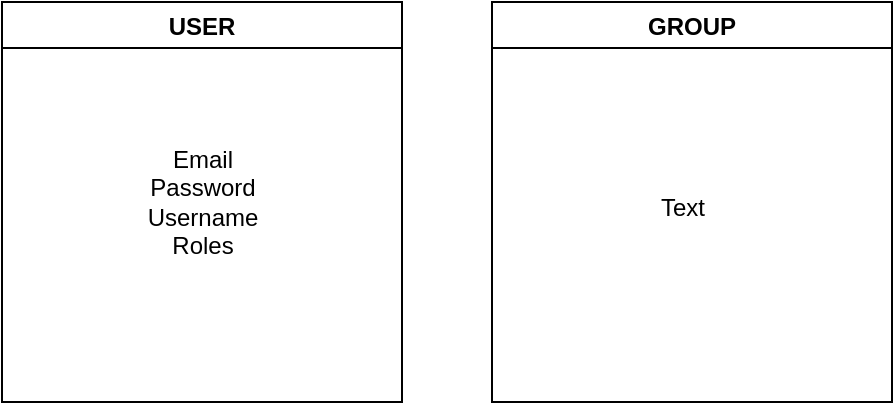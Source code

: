<mxfile version="21.8.2" type="device">
  <diagram name="Page-1" id="fJ9747qxVuvLNfNndKeW">
    <mxGraphModel dx="611" dy="376" grid="1" gridSize="10" guides="1" tooltips="1" connect="1" arrows="1" fold="1" page="1" pageScale="1" pageWidth="850" pageHeight="1100" math="0" shadow="0">
      <root>
        <mxCell id="0" />
        <mxCell id="1" parent="0" />
        <mxCell id="8uyQ5eCVAXnhZ5HBbBjN-1" value="USER" style="swimlane;" vertex="1" parent="1">
          <mxGeometry x="80" y="160" width="200" height="200" as="geometry" />
        </mxCell>
        <mxCell id="8uyQ5eCVAXnhZ5HBbBjN-2" value="Email&lt;br&gt;Password&lt;br&gt;Username&lt;br&gt;Roles" style="text;html=1;align=center;verticalAlign=middle;resizable=0;points=[];autosize=1;strokeColor=none;fillColor=none;" vertex="1" parent="8uyQ5eCVAXnhZ5HBbBjN-1">
          <mxGeometry x="60" y="65" width="80" height="70" as="geometry" />
        </mxCell>
        <mxCell id="8uyQ5eCVAXnhZ5HBbBjN-4" value="GROUP" style="swimlane;" vertex="1" parent="1">
          <mxGeometry x="325" y="160" width="200" height="200" as="geometry" />
        </mxCell>
        <mxCell id="8uyQ5eCVAXnhZ5HBbBjN-5" value="Text" style="text;html=1;align=center;verticalAlign=middle;resizable=0;points=[];autosize=1;strokeColor=none;fillColor=none;" vertex="1" parent="1">
          <mxGeometry x="395" y="248" width="50" height="30" as="geometry" />
        </mxCell>
      </root>
    </mxGraphModel>
  </diagram>
</mxfile>
